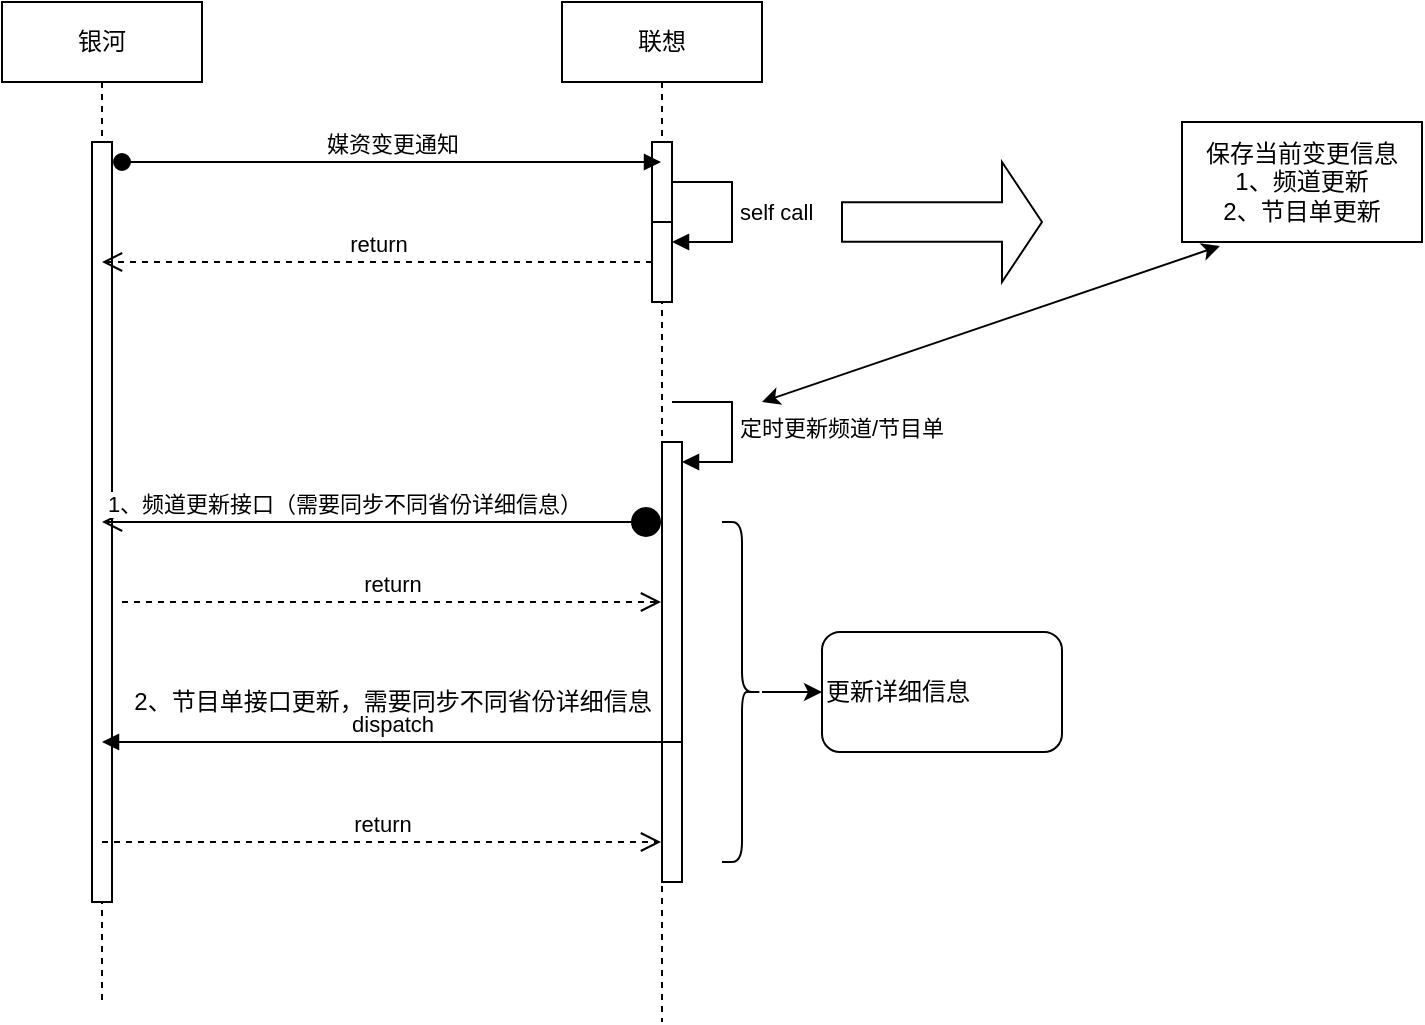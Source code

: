 <mxfile version="21.1.5" type="github">
  <diagram name="第 1 页" id="0MWEX73DkwURR9G_DFWl">
    <mxGraphModel dx="1674" dy="764" grid="1" gridSize="10" guides="1" tooltips="1" connect="1" arrows="1" fold="1" page="1" pageScale="1" pageWidth="1200" pageHeight="1920" math="0" shadow="0">
      <root>
        <mxCell id="0" />
        <mxCell id="1" parent="0" />
        <mxCell id="1hxm-ET6YpIyYJsLNecn-3" value="银河" style="shape=umlLifeline;perimeter=lifelinePerimeter;whiteSpace=wrap;html=1;container=1;dropTarget=0;collapsible=0;recursiveResize=0;outlineConnect=0;portConstraint=eastwest;newEdgeStyle={&quot;edgeStyle&quot;:&quot;elbowEdgeStyle&quot;,&quot;elbow&quot;:&quot;vertical&quot;,&quot;curved&quot;:0,&quot;rounded&quot;:0};" vertex="1" parent="1">
          <mxGeometry x="80" y="40" width="100" height="500" as="geometry" />
        </mxCell>
        <mxCell id="1hxm-ET6YpIyYJsLNecn-7" value="" style="html=1;points=[];perimeter=orthogonalPerimeter;outlineConnect=0;targetShapes=umlLifeline;portConstraint=eastwest;newEdgeStyle={&quot;edgeStyle&quot;:&quot;elbowEdgeStyle&quot;,&quot;elbow&quot;:&quot;vertical&quot;,&quot;curved&quot;:0,&quot;rounded&quot;:0};" vertex="1" parent="1hxm-ET6YpIyYJsLNecn-3">
          <mxGeometry x="45" y="70" width="10" height="380" as="geometry" />
        </mxCell>
        <mxCell id="1hxm-ET6YpIyYJsLNecn-4" value="联想" style="shape=umlLifeline;perimeter=lifelinePerimeter;whiteSpace=wrap;html=1;container=1;dropTarget=0;collapsible=0;recursiveResize=0;outlineConnect=0;portConstraint=eastwest;newEdgeStyle={&quot;edgeStyle&quot;:&quot;elbowEdgeStyle&quot;,&quot;elbow&quot;:&quot;vertical&quot;,&quot;curved&quot;:0,&quot;rounded&quot;:0};" vertex="1" parent="1">
          <mxGeometry x="360" y="40" width="100" height="510" as="geometry" />
        </mxCell>
        <mxCell id="1hxm-ET6YpIyYJsLNecn-5" value="" style="html=1;points=[];perimeter=orthogonalPerimeter;outlineConnect=0;targetShapes=umlLifeline;portConstraint=eastwest;newEdgeStyle={&quot;edgeStyle&quot;:&quot;elbowEdgeStyle&quot;,&quot;elbow&quot;:&quot;vertical&quot;,&quot;curved&quot;:0,&quot;rounded&quot;:0};" vertex="1" parent="1hxm-ET6YpIyYJsLNecn-4">
          <mxGeometry x="45" y="70" width="10" height="80" as="geometry" />
        </mxCell>
        <mxCell id="1hxm-ET6YpIyYJsLNecn-11" value="self call" style="html=1;align=left;spacingLeft=2;endArrow=block;rounded=0;edgeStyle=orthogonalEdgeStyle;curved=0;rounded=0;" edge="1" target="1hxm-ET6YpIyYJsLNecn-10" parent="1hxm-ET6YpIyYJsLNecn-4">
          <mxGeometry relative="1" as="geometry">
            <mxPoint x="55" y="90" as="sourcePoint" />
            <Array as="points">
              <mxPoint x="85" y="120" />
            </Array>
          </mxGeometry>
        </mxCell>
        <mxCell id="1hxm-ET6YpIyYJsLNecn-14" value="" style="html=1;points=[];perimeter=orthogonalPerimeter;outlineConnect=0;targetShapes=umlLifeline;portConstraint=eastwest;newEdgeStyle={&quot;edgeStyle&quot;:&quot;elbowEdgeStyle&quot;,&quot;elbow&quot;:&quot;vertical&quot;,&quot;curved&quot;:0,&quot;rounded&quot;:0};" vertex="1" parent="1hxm-ET6YpIyYJsLNecn-4">
          <mxGeometry x="50" y="220" width="10" height="220" as="geometry" />
        </mxCell>
        <mxCell id="1hxm-ET6YpIyYJsLNecn-15" value="定时更新频道/节目单" style="html=1;align=left;spacingLeft=2;endArrow=block;rounded=0;edgeStyle=orthogonalEdgeStyle;curved=0;rounded=0;" edge="1" target="1hxm-ET6YpIyYJsLNecn-14" parent="1hxm-ET6YpIyYJsLNecn-4">
          <mxGeometry x="0.012" relative="1" as="geometry">
            <mxPoint x="55" y="200" as="sourcePoint" />
            <Array as="points">
              <mxPoint x="85" y="230" />
            </Array>
            <mxPoint as="offset" />
          </mxGeometry>
        </mxCell>
        <mxCell id="1hxm-ET6YpIyYJsLNecn-8" value="媒资变更通知" style="html=1;verticalAlign=bottom;startArrow=oval;startFill=1;endArrow=block;startSize=8;edgeStyle=elbowEdgeStyle;elbow=vertical;curved=0;rounded=0;" edge="1" parent="1" target="1hxm-ET6YpIyYJsLNecn-4">
          <mxGeometry width="60" relative="1" as="geometry">
            <mxPoint x="140" y="120" as="sourcePoint" />
            <mxPoint x="200" y="120" as="targetPoint" />
          </mxGeometry>
        </mxCell>
        <mxCell id="1hxm-ET6YpIyYJsLNecn-9" value="return" style="html=1;verticalAlign=bottom;endArrow=open;dashed=1;endSize=8;edgeStyle=elbowEdgeStyle;elbow=vertical;curved=0;rounded=0;" edge="1" parent="1" source="1hxm-ET6YpIyYJsLNecn-10" target="1hxm-ET6YpIyYJsLNecn-3">
          <mxGeometry relative="1" as="geometry">
            <mxPoint x="410" y="170" as="sourcePoint" />
            <mxPoint x="330" y="170" as="targetPoint" />
          </mxGeometry>
        </mxCell>
        <mxCell id="1hxm-ET6YpIyYJsLNecn-12" value="" style="html=1;verticalAlign=bottom;endArrow=open;dashed=1;endSize=8;edgeStyle=elbowEdgeStyle;elbow=vertical;curved=0;rounded=0;" edge="1" parent="1" target="1hxm-ET6YpIyYJsLNecn-10">
          <mxGeometry relative="1" as="geometry">
            <mxPoint x="410" y="170" as="sourcePoint" />
            <mxPoint x="130" y="170" as="targetPoint" />
          </mxGeometry>
        </mxCell>
        <mxCell id="1hxm-ET6YpIyYJsLNecn-10" value="" style="html=1;points=[];perimeter=orthogonalPerimeter;outlineConnect=0;targetShapes=umlLifeline;portConstraint=eastwest;newEdgeStyle={&quot;edgeStyle&quot;:&quot;elbowEdgeStyle&quot;,&quot;elbow&quot;:&quot;vertical&quot;,&quot;curved&quot;:0,&quot;rounded&quot;:0};" vertex="1" parent="1">
          <mxGeometry x="405" y="150" width="10" height="40" as="geometry" />
        </mxCell>
        <mxCell id="1hxm-ET6YpIyYJsLNecn-13" value="保存当前变更信息&lt;br&gt;1、频道更新&lt;br&gt;2、节目单更新" style="whiteSpace=wrap;html=1;" vertex="1" parent="1">
          <mxGeometry x="670" y="100" width="120" height="60" as="geometry" />
        </mxCell>
        <mxCell id="1hxm-ET6YpIyYJsLNecn-16" value="" style="endArrow=classic;startArrow=classic;html=1;rounded=0;entryX=0.158;entryY=1.033;entryDx=0;entryDy=0;entryPerimeter=0;" edge="1" parent="1" target="1hxm-ET6YpIyYJsLNecn-13">
          <mxGeometry width="50" height="50" relative="1" as="geometry">
            <mxPoint x="460" y="240" as="sourcePoint" />
            <mxPoint x="510" y="190" as="targetPoint" />
          </mxGeometry>
        </mxCell>
        <mxCell id="1hxm-ET6YpIyYJsLNecn-18" value="1、频道更新接口（需要同步不同省份详细信息）" style="html=1;verticalAlign=bottom;startArrow=circle;startFill=1;endArrow=open;startSize=6;endSize=8;edgeStyle=elbowEdgeStyle;elbow=vertical;curved=0;rounded=0;" edge="1" parent="1" target="1hxm-ET6YpIyYJsLNecn-3">
          <mxGeometry x="0.141" width="80" relative="1" as="geometry">
            <mxPoint x="410" y="300" as="sourcePoint" />
            <mxPoint x="490" y="300" as="targetPoint" />
            <mxPoint as="offset" />
          </mxGeometry>
        </mxCell>
        <mxCell id="1hxm-ET6YpIyYJsLNecn-21" value="return" style="html=1;verticalAlign=bottom;endArrow=open;dashed=1;endSize=8;edgeStyle=elbowEdgeStyle;elbow=vertical;curved=0;rounded=0;" edge="1" parent="1" target="1hxm-ET6YpIyYJsLNecn-4">
          <mxGeometry relative="1" as="geometry">
            <mxPoint x="140" y="340" as="sourcePoint" />
            <mxPoint x="60" y="340" as="targetPoint" />
          </mxGeometry>
        </mxCell>
        <mxCell id="1hxm-ET6YpIyYJsLNecn-22" value="dispatch" style="html=1;verticalAlign=bottom;endArrow=block;edgeStyle=elbowEdgeStyle;elbow=vertical;curved=0;rounded=0;" edge="1" parent="1" target="1hxm-ET6YpIyYJsLNecn-3">
          <mxGeometry width="80" relative="1" as="geometry">
            <mxPoint x="420" y="410" as="sourcePoint" />
            <mxPoint x="500" y="410" as="targetPoint" />
          </mxGeometry>
        </mxCell>
        <mxCell id="1hxm-ET6YpIyYJsLNecn-23" value="2、节目单接口更新，需要同步不同省份详细信息" style="text;html=1;align=center;verticalAlign=middle;resizable=0;points=[];autosize=1;strokeColor=none;fillColor=none;" vertex="1" parent="1">
          <mxGeometry x="135" y="375" width="280" height="30" as="geometry" />
        </mxCell>
        <mxCell id="1hxm-ET6YpIyYJsLNecn-24" value="return" style="html=1;verticalAlign=bottom;endArrow=open;dashed=1;endSize=8;edgeStyle=elbowEdgeStyle;elbow=vertical;curved=0;rounded=0;" edge="1" parent="1" target="1hxm-ET6YpIyYJsLNecn-4">
          <mxGeometry relative="1" as="geometry">
            <mxPoint x="130" y="460" as="sourcePoint" />
            <mxPoint x="50" y="460" as="targetPoint" />
          </mxGeometry>
        </mxCell>
        <mxCell id="1hxm-ET6YpIyYJsLNecn-25" value="" style="html=1;shadow=0;dashed=0;align=center;verticalAlign=middle;shape=mxgraph.arrows2.arrow;dy=0.67;dx=20;notch=0;" vertex="1" parent="1">
          <mxGeometry x="500" y="120" width="100" height="60" as="geometry" />
        </mxCell>
        <mxCell id="1hxm-ET6YpIyYJsLNecn-32" value="" style="edgeStyle=orthogonalEdgeStyle;rounded=0;orthogonalLoop=1;jettySize=auto;html=1;" edge="1" parent="1" source="1hxm-ET6YpIyYJsLNecn-30" target="1hxm-ET6YpIyYJsLNecn-31">
          <mxGeometry relative="1" as="geometry" />
        </mxCell>
        <mxCell id="1hxm-ET6YpIyYJsLNecn-30" value="" style="shape=curlyBracket;whiteSpace=wrap;html=1;rounded=1;flipH=1;labelPosition=right;verticalLabelPosition=middle;align=left;verticalAlign=middle;" vertex="1" parent="1">
          <mxGeometry x="440" y="300" width="20" height="170" as="geometry" />
        </mxCell>
        <mxCell id="1hxm-ET6YpIyYJsLNecn-31" value="更新详细信息" style="whiteSpace=wrap;html=1;align=left;rounded=1;" vertex="1" parent="1">
          <mxGeometry x="490" y="355" width="120" height="60" as="geometry" />
        </mxCell>
      </root>
    </mxGraphModel>
  </diagram>
</mxfile>

